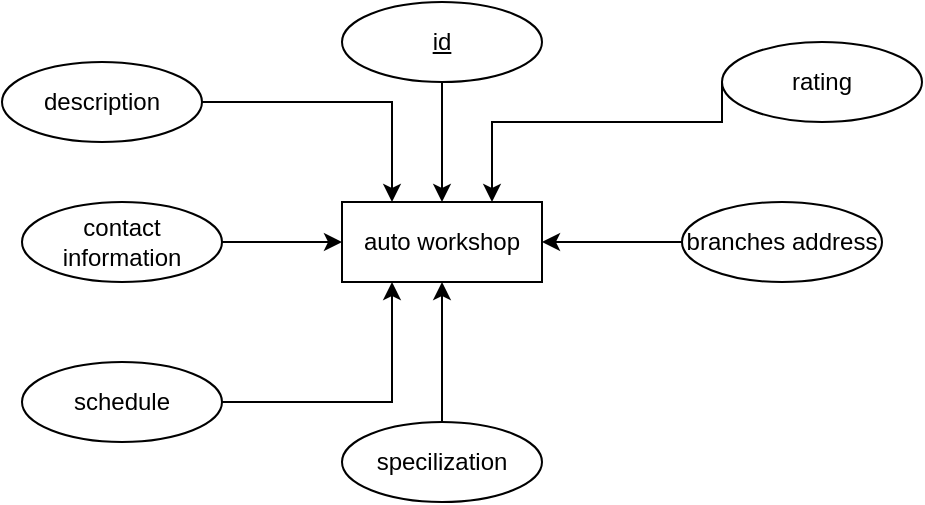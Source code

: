 <mxfile version="21.6.8" type="github">
  <diagram name="Page-1" id="4ZnNFXyoEZe7LMFONqr0">
    <mxGraphModel dx="880" dy="484" grid="1" gridSize="10" guides="1" tooltips="1" connect="1" arrows="1" fold="1" page="1" pageScale="1" pageWidth="850" pageHeight="1100" math="0" shadow="0">
      <root>
        <mxCell id="0" />
        <mxCell id="1" parent="0" />
        <mxCell id="6k_cG2A3B_EXTdvcoZ3U-2" value="auto workshop" style="whiteSpace=wrap;html=1;align=center;" vertex="1" parent="1">
          <mxGeometry x="320" y="200" width="100" height="40" as="geometry" />
        </mxCell>
        <mxCell id="6k_cG2A3B_EXTdvcoZ3U-4" style="edgeStyle=orthogonalEdgeStyle;rounded=0;orthogonalLoop=1;jettySize=auto;html=1;entryX=0.5;entryY=1;entryDx=0;entryDy=0;exitX=0.5;exitY=0;exitDx=0;exitDy=0;" edge="1" parent="1" source="6k_cG2A3B_EXTdvcoZ3U-5" target="6k_cG2A3B_EXTdvcoZ3U-2">
          <mxGeometry relative="1" as="geometry" />
        </mxCell>
        <mxCell id="6k_cG2A3B_EXTdvcoZ3U-3" value="" style="line;strokeWidth=1;rotatable=0;dashed=0;labelPosition=right;align=left;verticalAlign=middle;spacingTop=0;spacingLeft=6;points=[];portConstraint=eastwest;" vertex="1" parent="1">
          <mxGeometry x="360" y="300" width="80" as="geometry" />
        </mxCell>
        <mxCell id="6k_cG2A3B_EXTdvcoZ3U-5" value="specilization" style="ellipse;whiteSpace=wrap;html=1;align=center;" vertex="1" parent="1">
          <mxGeometry x="320" y="310" width="100" height="40" as="geometry" />
        </mxCell>
        <mxCell id="6k_cG2A3B_EXTdvcoZ3U-7" style="edgeStyle=orthogonalEdgeStyle;rounded=0;orthogonalLoop=1;jettySize=auto;html=1;entryX=1;entryY=0.5;entryDx=0;entryDy=0;" edge="1" parent="1" source="6k_cG2A3B_EXTdvcoZ3U-6" target="6k_cG2A3B_EXTdvcoZ3U-2">
          <mxGeometry relative="1" as="geometry" />
        </mxCell>
        <mxCell id="6k_cG2A3B_EXTdvcoZ3U-6" value="branches address" style="ellipse;whiteSpace=wrap;html=1;align=center;" vertex="1" parent="1">
          <mxGeometry x="490" y="200" width="100" height="40" as="geometry" />
        </mxCell>
        <mxCell id="6k_cG2A3B_EXTdvcoZ3U-9" style="edgeStyle=orthogonalEdgeStyle;rounded=0;orthogonalLoop=1;jettySize=auto;html=1;" edge="1" parent="1" source="6k_cG2A3B_EXTdvcoZ3U-8" target="6k_cG2A3B_EXTdvcoZ3U-2">
          <mxGeometry relative="1" as="geometry" />
        </mxCell>
        <mxCell id="6k_cG2A3B_EXTdvcoZ3U-8" value="id" style="ellipse;whiteSpace=wrap;html=1;align=center;fontStyle=4;" vertex="1" parent="1">
          <mxGeometry x="320" y="100" width="100" height="40" as="geometry" />
        </mxCell>
        <mxCell id="6k_cG2A3B_EXTdvcoZ3U-12" style="edgeStyle=orthogonalEdgeStyle;rounded=0;orthogonalLoop=1;jettySize=auto;html=1;entryX=0.75;entryY=0;entryDx=0;entryDy=0;exitX=0;exitY=0.5;exitDx=0;exitDy=0;" edge="1" parent="1" source="6k_cG2A3B_EXTdvcoZ3U-10" target="6k_cG2A3B_EXTdvcoZ3U-2">
          <mxGeometry relative="1" as="geometry">
            <Array as="points">
              <mxPoint x="510" y="160" />
              <mxPoint x="395" y="160" />
            </Array>
          </mxGeometry>
        </mxCell>
        <mxCell id="6k_cG2A3B_EXTdvcoZ3U-10" value="rating" style="ellipse;whiteSpace=wrap;html=1;align=center;" vertex="1" parent="1">
          <mxGeometry x="510" y="120" width="100" height="40" as="geometry" />
        </mxCell>
        <mxCell id="6k_cG2A3B_EXTdvcoZ3U-14" style="edgeStyle=orthogonalEdgeStyle;rounded=0;orthogonalLoop=1;jettySize=auto;html=1;entryX=0.25;entryY=1;entryDx=0;entryDy=0;" edge="1" parent="1" source="6k_cG2A3B_EXTdvcoZ3U-13" target="6k_cG2A3B_EXTdvcoZ3U-2">
          <mxGeometry relative="1" as="geometry" />
        </mxCell>
        <mxCell id="6k_cG2A3B_EXTdvcoZ3U-13" value="schedule" style="ellipse;whiteSpace=wrap;html=1;align=center;" vertex="1" parent="1">
          <mxGeometry x="160" y="280" width="100" height="40" as="geometry" />
        </mxCell>
        <mxCell id="6k_cG2A3B_EXTdvcoZ3U-16" style="edgeStyle=orthogonalEdgeStyle;rounded=0;orthogonalLoop=1;jettySize=auto;html=1;entryX=0;entryY=0.5;entryDx=0;entryDy=0;" edge="1" parent="1" source="6k_cG2A3B_EXTdvcoZ3U-15" target="6k_cG2A3B_EXTdvcoZ3U-2">
          <mxGeometry relative="1" as="geometry" />
        </mxCell>
        <mxCell id="6k_cG2A3B_EXTdvcoZ3U-15" value="contact information" style="ellipse;whiteSpace=wrap;html=1;align=center;" vertex="1" parent="1">
          <mxGeometry x="160" y="200" width="100" height="40" as="geometry" />
        </mxCell>
        <mxCell id="6k_cG2A3B_EXTdvcoZ3U-18" style="edgeStyle=orthogonalEdgeStyle;rounded=0;orthogonalLoop=1;jettySize=auto;html=1;entryX=0.25;entryY=0;entryDx=0;entryDy=0;" edge="1" parent="1" source="6k_cG2A3B_EXTdvcoZ3U-17" target="6k_cG2A3B_EXTdvcoZ3U-2">
          <mxGeometry relative="1" as="geometry" />
        </mxCell>
        <mxCell id="6k_cG2A3B_EXTdvcoZ3U-17" value="description" style="ellipse;whiteSpace=wrap;html=1;align=center;" vertex="1" parent="1">
          <mxGeometry x="150" y="130" width="100" height="40" as="geometry" />
        </mxCell>
      </root>
    </mxGraphModel>
  </diagram>
</mxfile>

